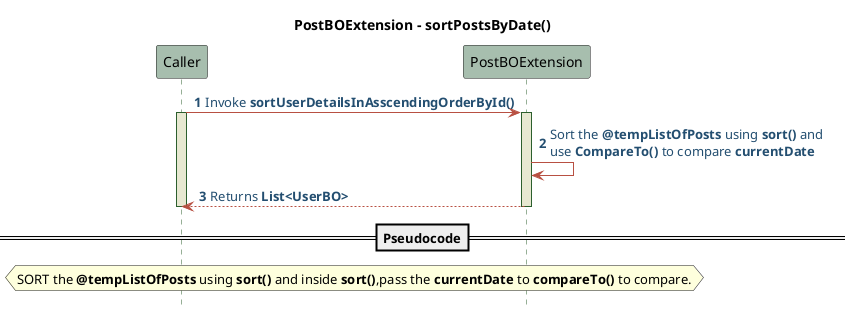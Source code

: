 @startuml PostBO-Sequence-Pseudo

!define POSITIVERESPONSE 90EE90
!define NEGATIVEERESPONSE EFBBBB
!define NUETRALRESPONSE F2DC79

skinparam sequence{
    ParticipantBackgroundColor #A7BEAE
    LifeLineBackgroundColor #E7E8D1
    LifeLineBorderColor #2C5F2D
    ActorBackgroundColor #FC766AFF
    ActorBorderColor #FC766AFF
    ArrowColor #B85042
    ArrowFontColor #234E70
}

title   **PostBOExtension - sortPostsByDate()**
autonumber 1
hide footbox
participant Caller as C
participant PostBOExtension as NE
C -> NE : Invoke **sortUserDetailsInAsscendingOrderById()**
activate C
activate NE
NE -> NE : Sort the **@tempListOfPosts** using **sort()** and\nuse **CompareTo()** to compare **currentDate**
NE --> C : Returns **List<UserBO>**
deactivate NE
deactivate C

==Pseudocode==
hnote across
 SORT the **@tempListOfPosts** using **sort()** and inside **sort()**,pass the **currentDate** to **compareTo()** to compare.
end note
 @enduml